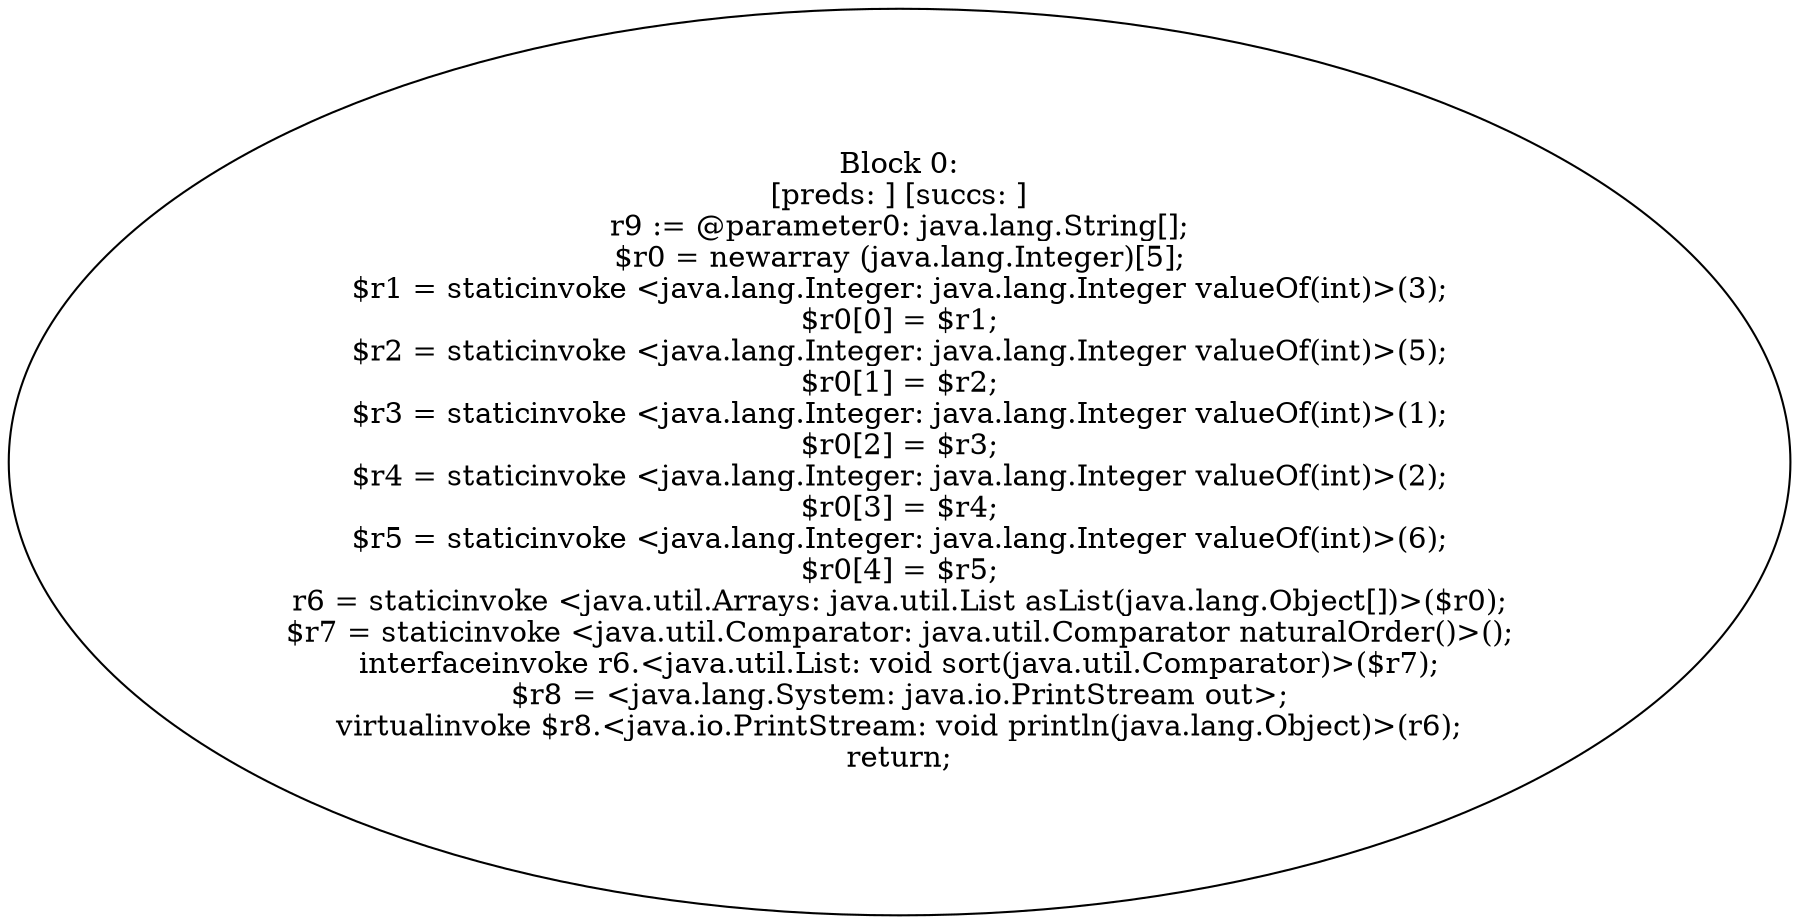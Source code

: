 digraph "unitGraph" {
    "Block 0:
[preds: ] [succs: ]
r9 := @parameter0: java.lang.String[];
$r0 = newarray (java.lang.Integer)[5];
$r1 = staticinvoke <java.lang.Integer: java.lang.Integer valueOf(int)>(3);
$r0[0] = $r1;
$r2 = staticinvoke <java.lang.Integer: java.lang.Integer valueOf(int)>(5);
$r0[1] = $r2;
$r3 = staticinvoke <java.lang.Integer: java.lang.Integer valueOf(int)>(1);
$r0[2] = $r3;
$r4 = staticinvoke <java.lang.Integer: java.lang.Integer valueOf(int)>(2);
$r0[3] = $r4;
$r5 = staticinvoke <java.lang.Integer: java.lang.Integer valueOf(int)>(6);
$r0[4] = $r5;
r6 = staticinvoke <java.util.Arrays: java.util.List asList(java.lang.Object[])>($r0);
$r7 = staticinvoke <java.util.Comparator: java.util.Comparator naturalOrder()>();
interfaceinvoke r6.<java.util.List: void sort(java.util.Comparator)>($r7);
$r8 = <java.lang.System: java.io.PrintStream out>;
virtualinvoke $r8.<java.io.PrintStream: void println(java.lang.Object)>(r6);
return;
"
}
